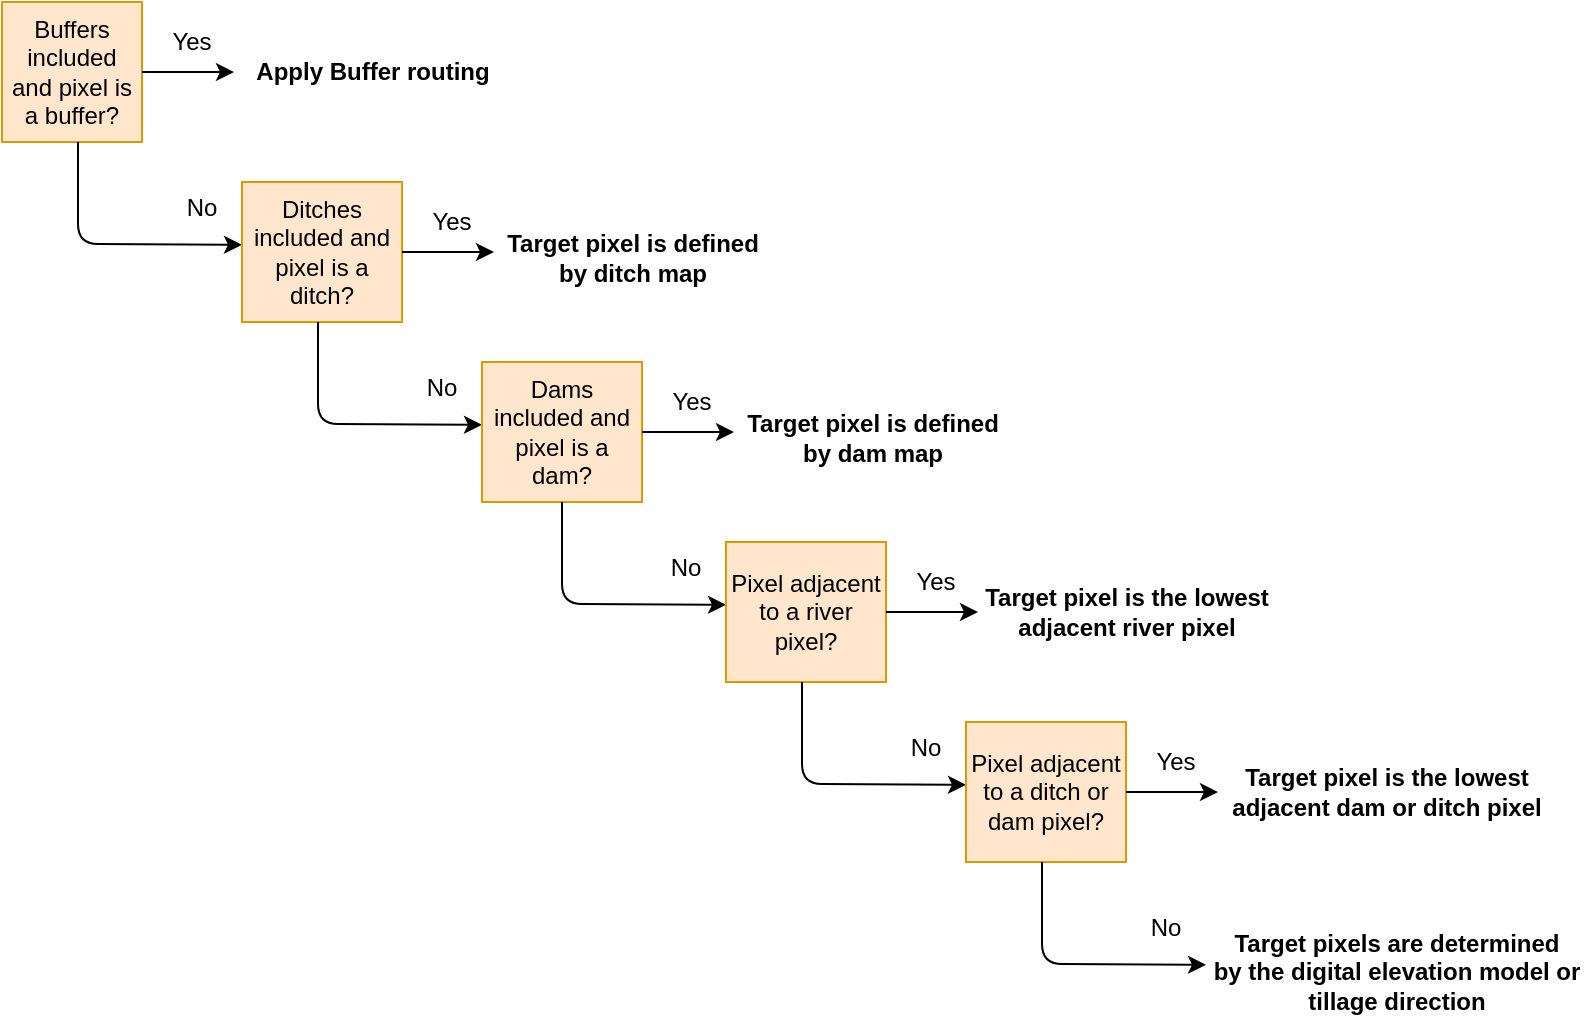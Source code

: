 <mxfile version="15.7.4"><diagram id="2YmIMWnRfIc5P6f2yagC" name="Page-1"><mxGraphModel dx="1550" dy="852" grid="1" gridSize="10" guides="1" tooltips="1" connect="1" arrows="1" fold="1" page="1" pageScale="1" pageWidth="1169" pageHeight="827" math="0" shadow="0"><root><mxCell id="0"/><mxCell id="1" parent="0"/><mxCell id="rYusDfUIMDi9JwZDVLeA-1" value="Buffers included and pixel is a buffer?" style="whiteSpace=wrap;html=1;aspect=fixed;fillColor=#ffe6cc;strokeColor=#d79b00;" vertex="1" parent="1"><mxGeometry x="40" y="40" width="70" height="70" as="geometry"/></mxCell><mxCell id="rYusDfUIMDi9JwZDVLeA-2" value="" style="endArrow=classic;html=1;entryX=0;entryY=0.5;entryDx=0;entryDy=0;align=left;verticalAlign=top;" edge="1" parent="1"><mxGeometry width="50" height="50" relative="1" as="geometry"><mxPoint x="110" y="75" as="sourcePoint"/><mxPoint x="156" y="75" as="targetPoint"/><Array as="points"/></mxGeometry></mxCell><mxCell id="rYusDfUIMDi9JwZDVLeA-3" value="Yes" style="text;html=1;strokeColor=none;fillColor=none;align=center;verticalAlign=middle;whiteSpace=wrap;rounded=0;" vertex="1" parent="1"><mxGeometry x="115" y="50" width="40" height="20" as="geometry"/></mxCell><mxCell id="rYusDfUIMDi9JwZDVLeA-4" value="Apply Buffer routing" style="text;html=1;align=center;verticalAlign=middle;resizable=0;points=[];autosize=1;fontStyle=1" vertex="1" parent="1"><mxGeometry x="160" y="65" width="130" height="20" as="geometry"/></mxCell><mxCell id="rYusDfUIMDi9JwZDVLeA-5" value="" style="endArrow=classic;html=1;align=left;entryX=-0.05;entryY=0.406;entryDx=0;entryDy=0;entryPerimeter=0;" edge="1" parent="1"><mxGeometry width="50" height="50" relative="1" as="geometry"><mxPoint x="78" y="110" as="sourcePoint"/><mxPoint x="160" y="161.42" as="targetPoint"/><Array as="points"><mxPoint x="78" y="161"/></Array></mxGeometry></mxCell><mxCell id="rYusDfUIMDi9JwZDVLeA-6" value="No" style="text;html=1;strokeColor=none;fillColor=none;align=center;verticalAlign=middle;whiteSpace=wrap;rounded=0;" vertex="1" parent="1"><mxGeometry x="120" y="133" width="40" height="20" as="geometry"/></mxCell><mxCell id="rYusDfUIMDi9JwZDVLeA-7" value="Ditches included and pixel is a ditch?" style="rounded=0;whiteSpace=wrap;html=1;align=center;fillColor=#ffe6cc;strokeColor=#d79b00;" vertex="1" parent="1"><mxGeometry x="160" y="130" width="80" height="70" as="geometry"/></mxCell><mxCell id="rYusDfUIMDi9JwZDVLeA-8" value="" style="endArrow=classic;html=1;entryX=0;entryY=0.5;entryDx=0;entryDy=0;align=left;verticalAlign=top;" edge="1" parent="1"><mxGeometry width="50" height="50" relative="1" as="geometry"><mxPoint x="240" y="165" as="sourcePoint"/><mxPoint x="286" y="165" as="targetPoint"/><Array as="points"/></mxGeometry></mxCell><mxCell id="rYusDfUIMDi9JwZDVLeA-9" value="Yes" style="text;html=1;strokeColor=none;fillColor=none;align=center;verticalAlign=middle;whiteSpace=wrap;rounded=0;" vertex="1" parent="1"><mxGeometry x="245" y="140" width="40" height="20" as="geometry"/></mxCell><mxCell id="rYusDfUIMDi9JwZDVLeA-10" value="&lt;div&gt;Target pixel is defined&lt;/div&gt;&lt;div&gt; by ditch map&lt;/div&gt;" style="text;html=1;align=center;verticalAlign=middle;resizable=0;points=[];autosize=1;fontStyle=1" vertex="1" parent="1"><mxGeometry x="285" y="153" width="140" height="30" as="geometry"/></mxCell><mxCell id="rYusDfUIMDi9JwZDVLeA-11" value="" style="endArrow=classic;html=1;align=left;entryX=-0.05;entryY=0.406;entryDx=0;entryDy=0;entryPerimeter=0;" edge="1" parent="1"><mxGeometry width="50" height="50" relative="1" as="geometry"><mxPoint x="198" y="200" as="sourcePoint"/><mxPoint x="280" y="251.42" as="targetPoint"/><Array as="points"><mxPoint x="198" y="251"/></Array></mxGeometry></mxCell><mxCell id="rYusDfUIMDi9JwZDVLeA-12" value="No" style="text;html=1;strokeColor=none;fillColor=none;align=center;verticalAlign=middle;whiteSpace=wrap;rounded=0;" vertex="1" parent="1"><mxGeometry x="240" y="223" width="40" height="20" as="geometry"/></mxCell><mxCell id="rYusDfUIMDi9JwZDVLeA-13" value="Dams included and pixel is a dam?" style="rounded=0;whiteSpace=wrap;html=1;align=center;fillColor=#ffe6cc;strokeColor=#d79b00;" vertex="1" parent="1"><mxGeometry x="280" y="220" width="80" height="70" as="geometry"/></mxCell><mxCell id="rYusDfUIMDi9JwZDVLeA-14" value="" style="endArrow=classic;html=1;entryX=0;entryY=0.5;entryDx=0;entryDy=0;align=left;verticalAlign=top;" edge="1" parent="1"><mxGeometry width="50" height="50" relative="1" as="geometry"><mxPoint x="360" y="255" as="sourcePoint"/><mxPoint x="406" y="255" as="targetPoint"/><Array as="points"/></mxGeometry></mxCell><mxCell id="rYusDfUIMDi9JwZDVLeA-15" value="Yes" style="text;html=1;strokeColor=none;fillColor=none;align=center;verticalAlign=middle;whiteSpace=wrap;rounded=0;" vertex="1" parent="1"><mxGeometry x="365" y="230" width="40" height="20" as="geometry"/></mxCell><mxCell id="rYusDfUIMDi9JwZDVLeA-16" value="&lt;div&gt;Target pixel is defined&lt;/div&gt;&lt;div&gt; by dam map&lt;/div&gt;" style="text;html=1;align=center;verticalAlign=middle;resizable=0;points=[];autosize=1;fontStyle=1" vertex="1" parent="1"><mxGeometry x="405" y="243" width="140" height="30" as="geometry"/></mxCell><mxCell id="rYusDfUIMDi9JwZDVLeA-17" value="" style="endArrow=classic;html=1;align=left;entryX=-0.05;entryY=0.406;entryDx=0;entryDy=0;entryPerimeter=0;" edge="1" parent="1"><mxGeometry width="50" height="50" relative="1" as="geometry"><mxPoint x="320" y="290" as="sourcePoint"/><mxPoint x="402" y="341.42" as="targetPoint"/><Array as="points"><mxPoint x="320" y="341"/></Array></mxGeometry></mxCell><mxCell id="rYusDfUIMDi9JwZDVLeA-18" value="No" style="text;html=1;strokeColor=none;fillColor=none;align=center;verticalAlign=middle;whiteSpace=wrap;rounded=0;" vertex="1" parent="1"><mxGeometry x="362" y="313" width="40" height="20" as="geometry"/></mxCell><mxCell id="rYusDfUIMDi9JwZDVLeA-19" value="Pixel adjacent to a river pixel?" style="rounded=0;whiteSpace=wrap;html=1;align=center;fillColor=#ffe6cc;strokeColor=#d79b00;" vertex="1" parent="1"><mxGeometry x="402" y="310" width="80" height="70" as="geometry"/></mxCell><mxCell id="rYusDfUIMDi9JwZDVLeA-20" value="" style="endArrow=classic;html=1;entryX=0;entryY=0.5;entryDx=0;entryDy=0;align=left;verticalAlign=top;" edge="1" parent="1"><mxGeometry width="50" height="50" relative="1" as="geometry"><mxPoint x="482" y="345" as="sourcePoint"/><mxPoint x="528" y="345" as="targetPoint"/><Array as="points"/></mxGeometry></mxCell><mxCell id="rYusDfUIMDi9JwZDVLeA-21" value="Yes" style="text;html=1;strokeColor=none;fillColor=none;align=center;verticalAlign=middle;whiteSpace=wrap;rounded=0;" vertex="1" parent="1"><mxGeometry x="487" y="320" width="40" height="20" as="geometry"/></mxCell><mxCell id="rYusDfUIMDi9JwZDVLeA-22" value="&lt;div&gt;Target pixel is the lowest &lt;br&gt;&lt;/div&gt;&lt;div&gt;adjacent river pixel&lt;/div&gt;" style="text;html=1;align=center;verticalAlign=middle;resizable=0;points=[];autosize=1;fontStyle=1" vertex="1" parent="1"><mxGeometry x="522" y="330" width="160" height="30" as="geometry"/></mxCell><mxCell id="rYusDfUIMDi9JwZDVLeA-23" value="" style="endArrow=classic;html=1;align=left;entryX=-0.05;entryY=0.406;entryDx=0;entryDy=0;entryPerimeter=0;" edge="1" parent="1"><mxGeometry width="50" height="50" relative="1" as="geometry"><mxPoint x="440" y="380" as="sourcePoint"/><mxPoint x="522" y="431.42" as="targetPoint"/><Array as="points"><mxPoint x="440" y="431"/></Array></mxGeometry></mxCell><mxCell id="rYusDfUIMDi9JwZDVLeA-24" value="No" style="text;html=1;strokeColor=none;fillColor=none;align=center;verticalAlign=middle;whiteSpace=wrap;rounded=0;" vertex="1" parent="1"><mxGeometry x="482" y="403" width="40" height="20" as="geometry"/></mxCell><mxCell id="rYusDfUIMDi9JwZDVLeA-25" value="Pixel adjacent to a ditch or dam pixel?" style="rounded=0;whiteSpace=wrap;html=1;align=center;fillColor=#ffe6cc;strokeColor=#d79b00;" vertex="1" parent="1"><mxGeometry x="522" y="400" width="80" height="70" as="geometry"/></mxCell><mxCell id="rYusDfUIMDi9JwZDVLeA-26" value="" style="endArrow=classic;html=1;entryX=0;entryY=0.5;entryDx=0;entryDy=0;align=left;verticalAlign=top;" edge="1" parent="1"><mxGeometry width="50" height="50" relative="1" as="geometry"><mxPoint x="602" y="435" as="sourcePoint"/><mxPoint x="648" y="435" as="targetPoint"/><Array as="points"/></mxGeometry></mxCell><mxCell id="rYusDfUIMDi9JwZDVLeA-27" value="Yes" style="text;html=1;strokeColor=none;fillColor=none;align=center;verticalAlign=middle;whiteSpace=wrap;rounded=0;" vertex="1" parent="1"><mxGeometry x="607" y="410" width="40" height="20" as="geometry"/></mxCell><mxCell id="rYusDfUIMDi9JwZDVLeA-28" value="&lt;div&gt;Target pixel is the lowest &lt;br&gt;&lt;/div&gt;&lt;div&gt;adjacent dam or ditch pixel&lt;/div&gt;" style="text;html=1;align=center;verticalAlign=middle;resizable=0;points=[];autosize=1;fontStyle=1" vertex="1" parent="1"><mxGeometry x="647" y="420" width="170" height="30" as="geometry"/></mxCell><mxCell id="rYusDfUIMDi9JwZDVLeA-29" value="" style="endArrow=classic;html=1;align=left;entryX=-0.05;entryY=0.406;entryDx=0;entryDy=0;entryPerimeter=0;" edge="1" parent="1"><mxGeometry width="50" height="50" relative="1" as="geometry"><mxPoint x="560" y="470" as="sourcePoint"/><mxPoint x="642" y="521.42" as="targetPoint"/><Array as="points"><mxPoint x="560" y="521"/></Array></mxGeometry></mxCell><mxCell id="rYusDfUIMDi9JwZDVLeA-30" value="No" style="text;html=1;strokeColor=none;fillColor=none;align=center;verticalAlign=middle;whiteSpace=wrap;rounded=0;" vertex="1" parent="1"><mxGeometry x="602" y="493" width="40" height="20" as="geometry"/></mxCell><mxCell id="rYusDfUIMDi9JwZDVLeA-31" value="&lt;div&gt;Target pixels are determined&lt;/div&gt;&lt;div&gt;by the digital elevation model or&lt;/div&gt;&lt;div&gt;tillage direction&lt;br&gt;&lt;/div&gt;" style="text;html=1;align=center;verticalAlign=middle;resizable=0;points=[];autosize=1;fontStyle=1" vertex="1" parent="1"><mxGeometry x="642" y="500" width="190" height="50" as="geometry"/></mxCell></root></mxGraphModel></diagram></mxfile>